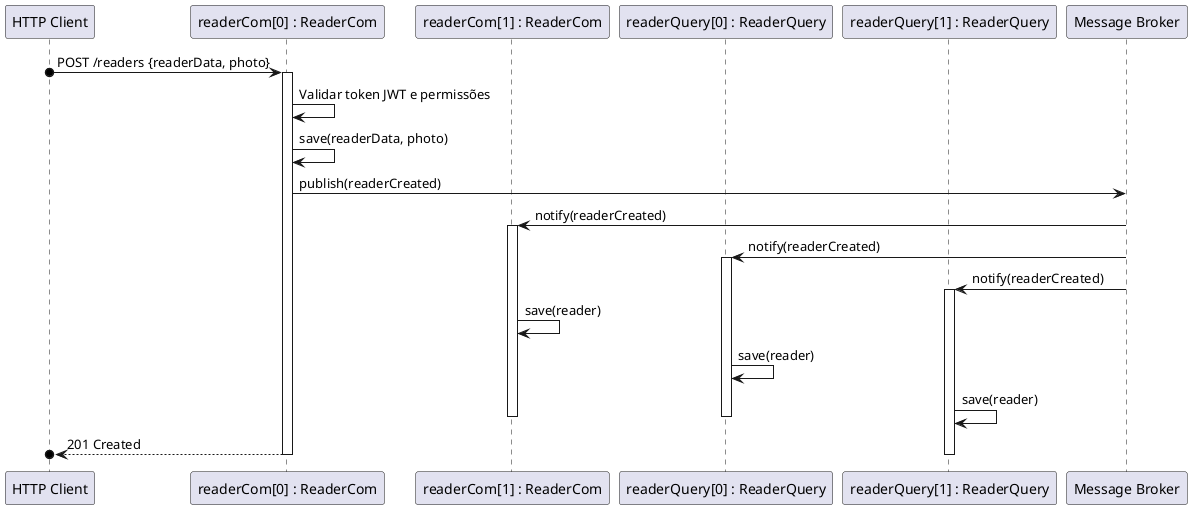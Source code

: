 @startuml
' Definindo os participantes
participant "HTTP Client" as client
participant "readerCom[0] : ReaderCom" as reader0
participant "readerCom[1] : ReaderCom" as reader1
participant "readerQuery[0] : ReaderQuery" as reader01
participant "readerQuery[1] : ReaderQuery" as reader11
participant "Message Broker" as mb

' O cliente faz uma requisição para criar um novo leitor
client o-> reader0: POST /readers {readerData, photo}
activate reader0

' O Reader Service valida o token e permissões localmente
reader0 -> reader0: Validar token JWT e permissões

' Verifica as permissões e cria o leitor
reader0 -> reader0: save(readerData, photo)

reader0 -> mb: publish(readerCreated)

' Replicando dados para a outra instância (espelhamento)
mb -> reader1: notify(readerCreated)
activate reader1
mb -> reader01: notify(readerCreated)
activate reader01
mb -> reader11: notify(readerCreated)
activate reader11

reader1 -> reader1: save(reader)
reader01 -> reader01: save(reader)
reader11 -> reader11: save(reader)
deactivate reader1
deactivate reader01

' Responder ao cliente com sucesso final após a replicação
reader0 -->o client: 201 Created
deactivate reader11
deactivate reader0
@enduml
